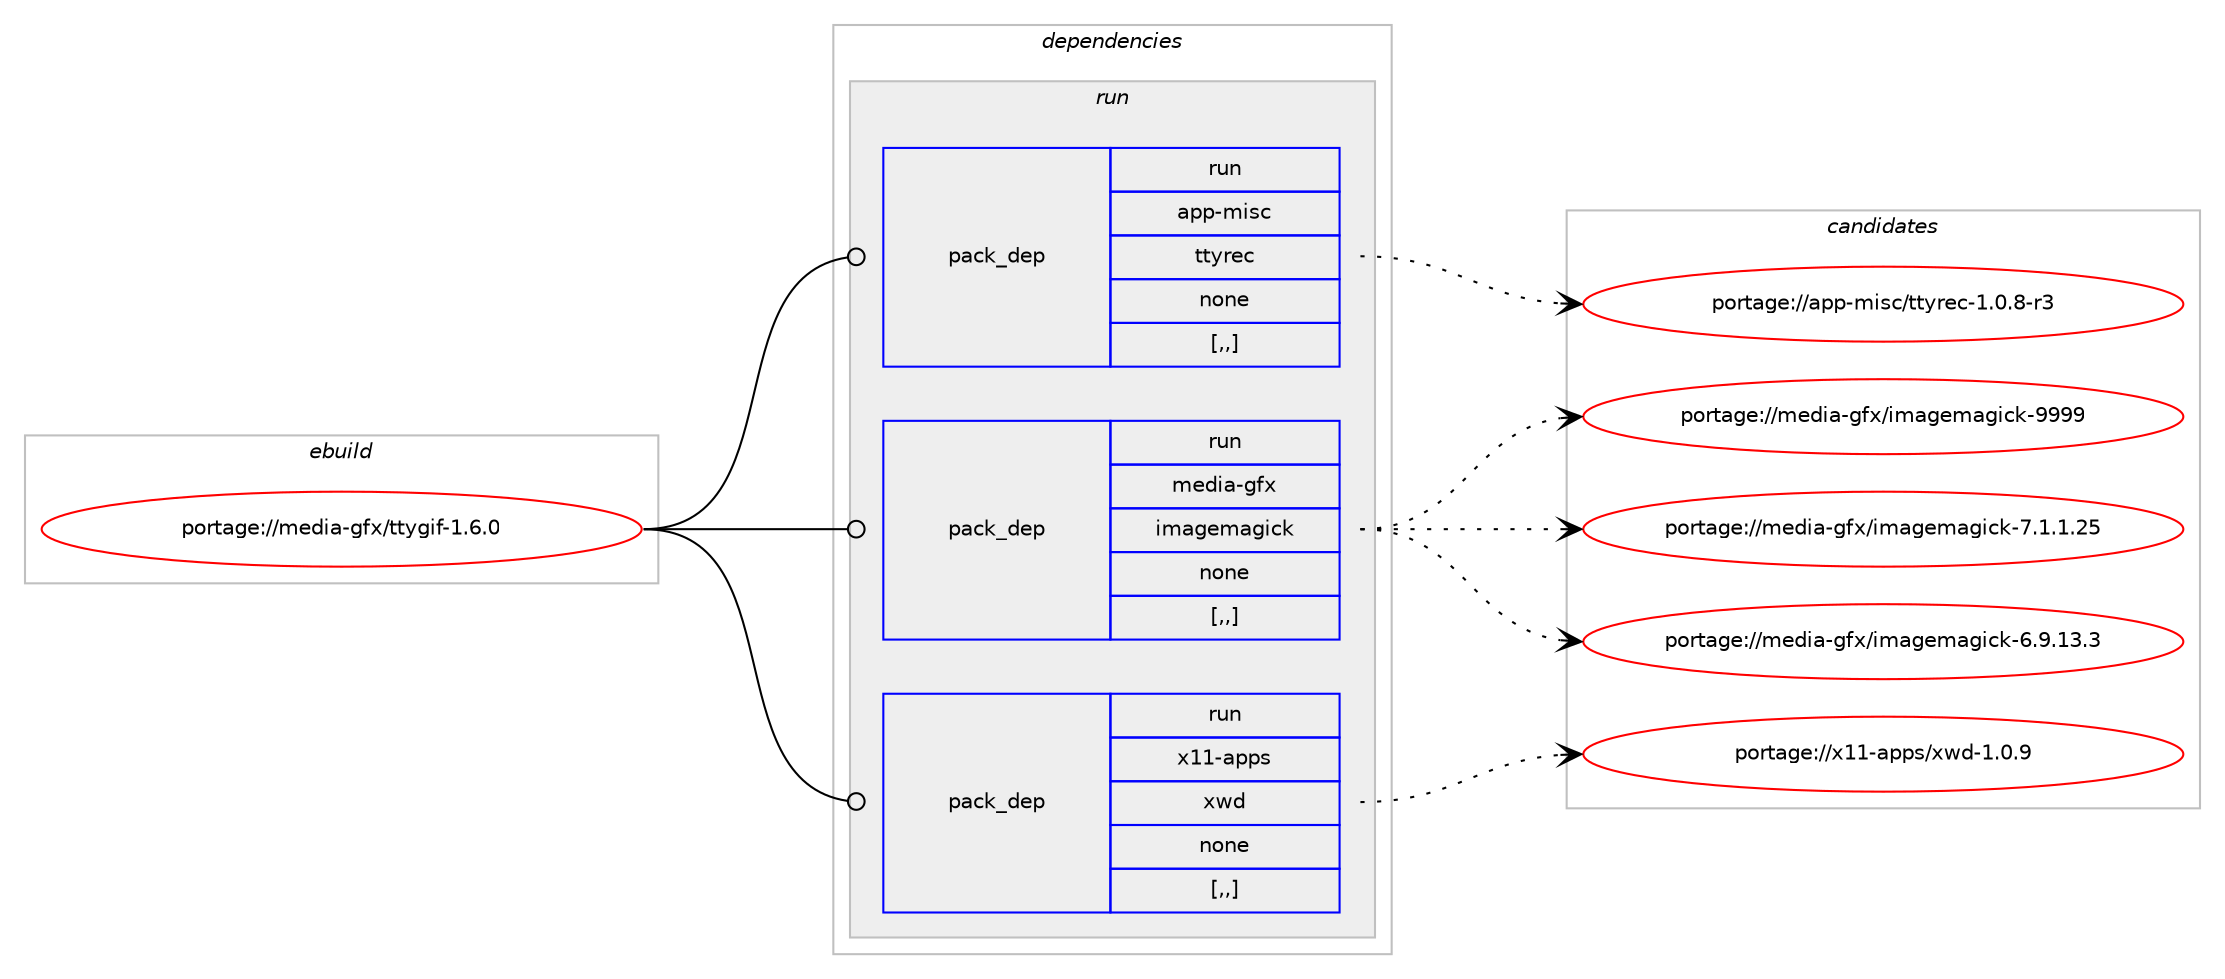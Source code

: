 digraph prolog {

# *************
# Graph options
# *************

newrank=true;
concentrate=true;
compound=true;
graph [rankdir=LR,fontname=Helvetica,fontsize=10,ranksep=1.5];#, ranksep=2.5, nodesep=0.2];
edge  [arrowhead=vee];
node  [fontname=Helvetica,fontsize=10];

# **********
# The ebuild
# **********

subgraph cluster_leftcol {
color=gray;
label=<<i>ebuild</i>>;
id [label="portage://media-gfx/ttygif-1.6.0", color=red, width=4, href="../media-gfx/ttygif-1.6.0.svg"];
}

# ****************
# The dependencies
# ****************

subgraph cluster_midcol {
color=gray;
label=<<i>dependencies</i>>;
subgraph cluster_compile {
fillcolor="#eeeeee";
style=filled;
label=<<i>compile</i>>;
}
subgraph cluster_compileandrun {
fillcolor="#eeeeee";
style=filled;
label=<<i>compile and run</i>>;
}
subgraph cluster_run {
fillcolor="#eeeeee";
style=filled;
label=<<i>run</i>>;
subgraph pack218260 {
dependency294696 [label=<<TABLE BORDER="0" CELLBORDER="1" CELLSPACING="0" CELLPADDING="4" WIDTH="220"><TR><TD ROWSPAN="6" CELLPADDING="30">pack_dep</TD></TR><TR><TD WIDTH="110">run</TD></TR><TR><TD>app-misc</TD></TR><TR><TD>ttyrec</TD></TR><TR><TD>none</TD></TR><TR><TD>[,,]</TD></TR></TABLE>>, shape=none, color=blue];
}
id:e -> dependency294696:w [weight=20,style="solid",arrowhead="odot"];
subgraph pack218261 {
dependency294697 [label=<<TABLE BORDER="0" CELLBORDER="1" CELLSPACING="0" CELLPADDING="4" WIDTH="220"><TR><TD ROWSPAN="6" CELLPADDING="30">pack_dep</TD></TR><TR><TD WIDTH="110">run</TD></TR><TR><TD>media-gfx</TD></TR><TR><TD>imagemagick</TD></TR><TR><TD>none</TD></TR><TR><TD>[,,]</TD></TR></TABLE>>, shape=none, color=blue];
}
id:e -> dependency294697:w [weight=20,style="solid",arrowhead="odot"];
subgraph pack218262 {
dependency294698 [label=<<TABLE BORDER="0" CELLBORDER="1" CELLSPACING="0" CELLPADDING="4" WIDTH="220"><TR><TD ROWSPAN="6" CELLPADDING="30">pack_dep</TD></TR><TR><TD WIDTH="110">run</TD></TR><TR><TD>x11-apps</TD></TR><TR><TD>xwd</TD></TR><TR><TD>none</TD></TR><TR><TD>[,,]</TD></TR></TABLE>>, shape=none, color=blue];
}
id:e -> dependency294698:w [weight=20,style="solid",arrowhead="odot"];
}
}

# **************
# The candidates
# **************

subgraph cluster_choices {
rank=same;
color=gray;
label=<<i>candidates</i>>;

subgraph choice218260 {
color=black;
nodesep=1;
choice97112112451091051159947116116121114101994549464846564511451 [label="portage://app-misc/ttyrec-1.0.8-r3", color=red, width=4,href="../app-misc/ttyrec-1.0.8-r3.svg"];
dependency294696:e -> choice97112112451091051159947116116121114101994549464846564511451:w [style=dotted,weight="100"];
}
subgraph choice218261 {
color=black;
nodesep=1;
choice1091011001059745103102120471051099710310110997103105991074557575757 [label="portage://media-gfx/imagemagick-9999", color=red, width=4,href="../media-gfx/imagemagick-9999.svg"];
choice109101100105974510310212047105109971031011099710310599107455546494649465053 [label="portage://media-gfx/imagemagick-7.1.1.25", color=red, width=4,href="../media-gfx/imagemagick-7.1.1.25.svg"];
choice109101100105974510310212047105109971031011099710310599107455446574649514651 [label="portage://media-gfx/imagemagick-6.9.13.3", color=red, width=4,href="../media-gfx/imagemagick-6.9.13.3.svg"];
dependency294697:e -> choice1091011001059745103102120471051099710310110997103105991074557575757:w [style=dotted,weight="100"];
dependency294697:e -> choice109101100105974510310212047105109971031011099710310599107455546494649465053:w [style=dotted,weight="100"];
dependency294697:e -> choice109101100105974510310212047105109971031011099710310599107455446574649514651:w [style=dotted,weight="100"];
}
subgraph choice218262 {
color=black;
nodesep=1;
choice1204949459711211211547120119100454946484657 [label="portage://x11-apps/xwd-1.0.9", color=red, width=4,href="../x11-apps/xwd-1.0.9.svg"];
dependency294698:e -> choice1204949459711211211547120119100454946484657:w [style=dotted,weight="100"];
}
}

}
